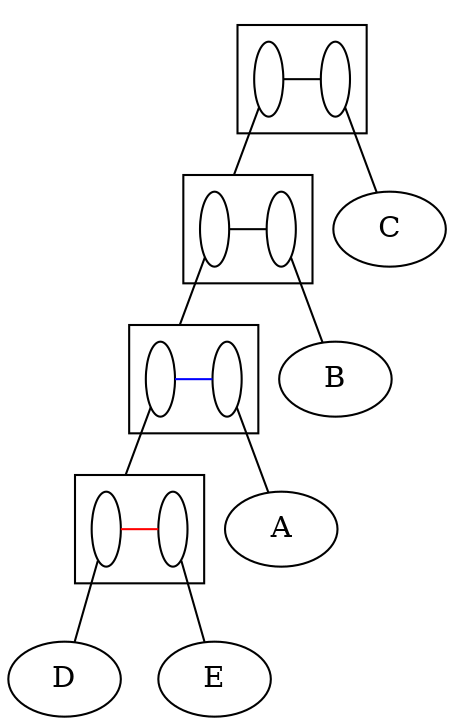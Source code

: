 digraph G {
compound=True;
C;
A;
E;
D;
B;
subgraph cluster_DEABC {
s_DABE [width=0.2, fixedsize=True, label=" ", fillcolor=white];
s_C [width=0.2, fixedsize=True, label=" ", fillcolor=white];
subgraph  {
rank=same;
s_C -> s_DABE  [color=black, arrowhead=none];
}

}

subgraph cluster_DABE {
s_DEA [width=0.2, fixedsize=True, label=" ", fillcolor=white];
s_B [width=0.2, fixedsize=True, label=" ", fillcolor=white];
subgraph  {
rank=same;
s_B -> s_DEA  [color=black, arrowhead=none];
}

}

subgraph cluster_DEA {
s_DE [width=0.2, fixedsize=True, label=" ", fillcolor=white];
s_A [width=0.2, fixedsize=True, label=" ", fillcolor=white];
subgraph  {
rank=same;
s_A -> s_DE  [color=blue, arrowhead=none];
}

}

subgraph cluster_DE {
s_D [width=0.2, fixedsize=True, label=" ", fillcolor=white];
s_E [width=0.2, fixedsize=True, label=" ", fillcolor=white];
subgraph  {
rank=same;
s_D -> s_E  [color=red, arrowhead=none];
}

}

s_C -> C  [arrowhead=none];
s_A -> A  [arrowhead=none];
s_E -> E  [arrowhead=none];
s_D -> D  [arrowhead=none];
s_B -> B  [arrowhead=none];
s_DABE -> s_DEA  [lhead=cluster_DABE, arrowhead=none];
s_DEA -> s_DE  [lhead=cluster_DEA, arrowhead=none];
s_DE -> s_D  [lhead=cluster_DE, arrowhead=none];
}
